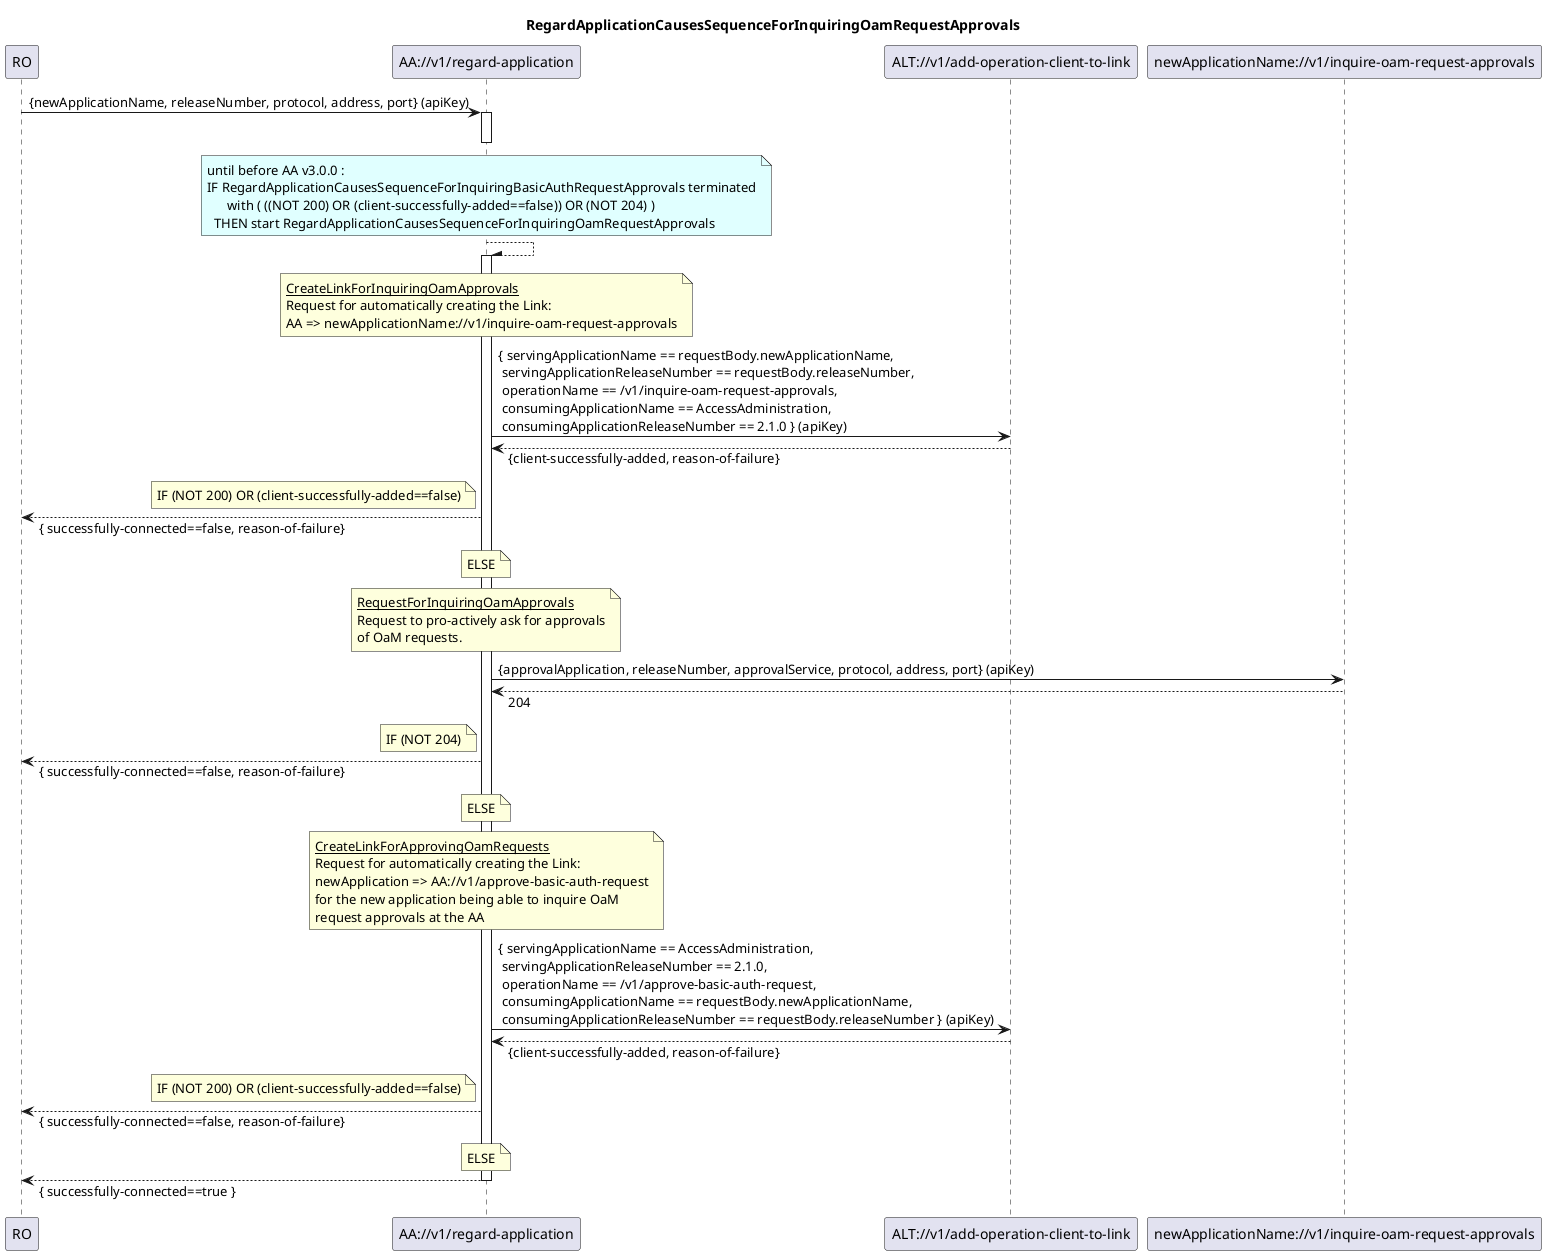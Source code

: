 @startuml is002_regardApplicationCausesOamSequence
skinparam responseMessageBelowArrow true

title
RegardApplicationCausesSequenceForInquiringOamRequestApprovals
end title

participant "RO" as ro
participant "AA://v1/regard-application" as aa
participant "ALT://v1/add-operation-client-to-link" as alt
participant "newApplicationName://v1/inquire-oam-request-approvals" as newApplicationOam

ro -> aa : {newApplicationName, releaseNumber, protocol, address, port} (apiKey)
activate aa
deactivate aa

note over aa #LightCyan
until before AA v3.0.0 :
IF RegardApplicationCausesSequenceForInquiringBasicAuthRequestApprovals terminated
      with ( ((NOT 200) OR (client-successfully-added==false)) OR (NOT 204) )
  THEN start RegardApplicationCausesSequenceForInquiringOamRequestApprovals
end note
aa --\ aa

activate aa
note over aa
<u>CreateLinkForInquiringOamApprovals</u>
Request for automatically creating the Link:
AA => newApplicationName://v1/inquire-oam-request-approvals
end note
aa -> alt : { servingApplicationName == requestBody.newApplicationName,\n servingApplicationReleaseNumber == requestBody.releaseNumber,\n operationName == /v1/inquire-oam-request-approvals,\n consumingApplicationName == AccessAdministration,\n consumingApplicationReleaseNumber == 2.1.0 } (apiKey)
aa <-- alt : {client-successfully-added, reason-of-failure}

note left aa
IF (NOT 200) OR (client-successfully-added==false)
end note
ro <-- aa : { successfully-connected==false, reason-of-failure}

note over aa
ELSE
end note

note over aa
<u>RequestForInquiringOamApprovals</u>
Request to pro-actively ask for approvals
of OaM requests.
end note
aa -> newApplicationOam : {approvalApplication, releaseNumber, approvalService, protocol, address, port} (apiKey)
aa <-- newApplicationOam : 204

note left aa
IF (NOT 204)
end note
ro <-- aa : { successfully-connected==false, reason-of-failure}
note over aa
ELSE
end note

note over aa
<u>CreateLinkForApprovingOamRequests</u>
Request for automatically creating the Link:
newApplication => AA://v1/approve-basic-auth-request
for the new application being able to inquire OaM
request approvals at the AA
end note
aa -> alt : { servingApplicationName == AccessAdministration,\n servingApplicationReleaseNumber == 2.1.0,\n operationName == /v1/approve-basic-auth-request,\n consumingApplicationName == requestBody.newApplicationName,\n consumingApplicationReleaseNumber == requestBody.releaseNumber } (apiKey)
aa <-- alt : {client-successfully-added, reason-of-failure}

note left aa
IF (NOT 200) OR (client-successfully-added==false)
end note
ro <-- aa : { successfully-connected==false, reason-of-failure}

note over aa
ELSE
end note
ro <-- aa : { successfully-connected==true }

deactivate aa

@enduml
